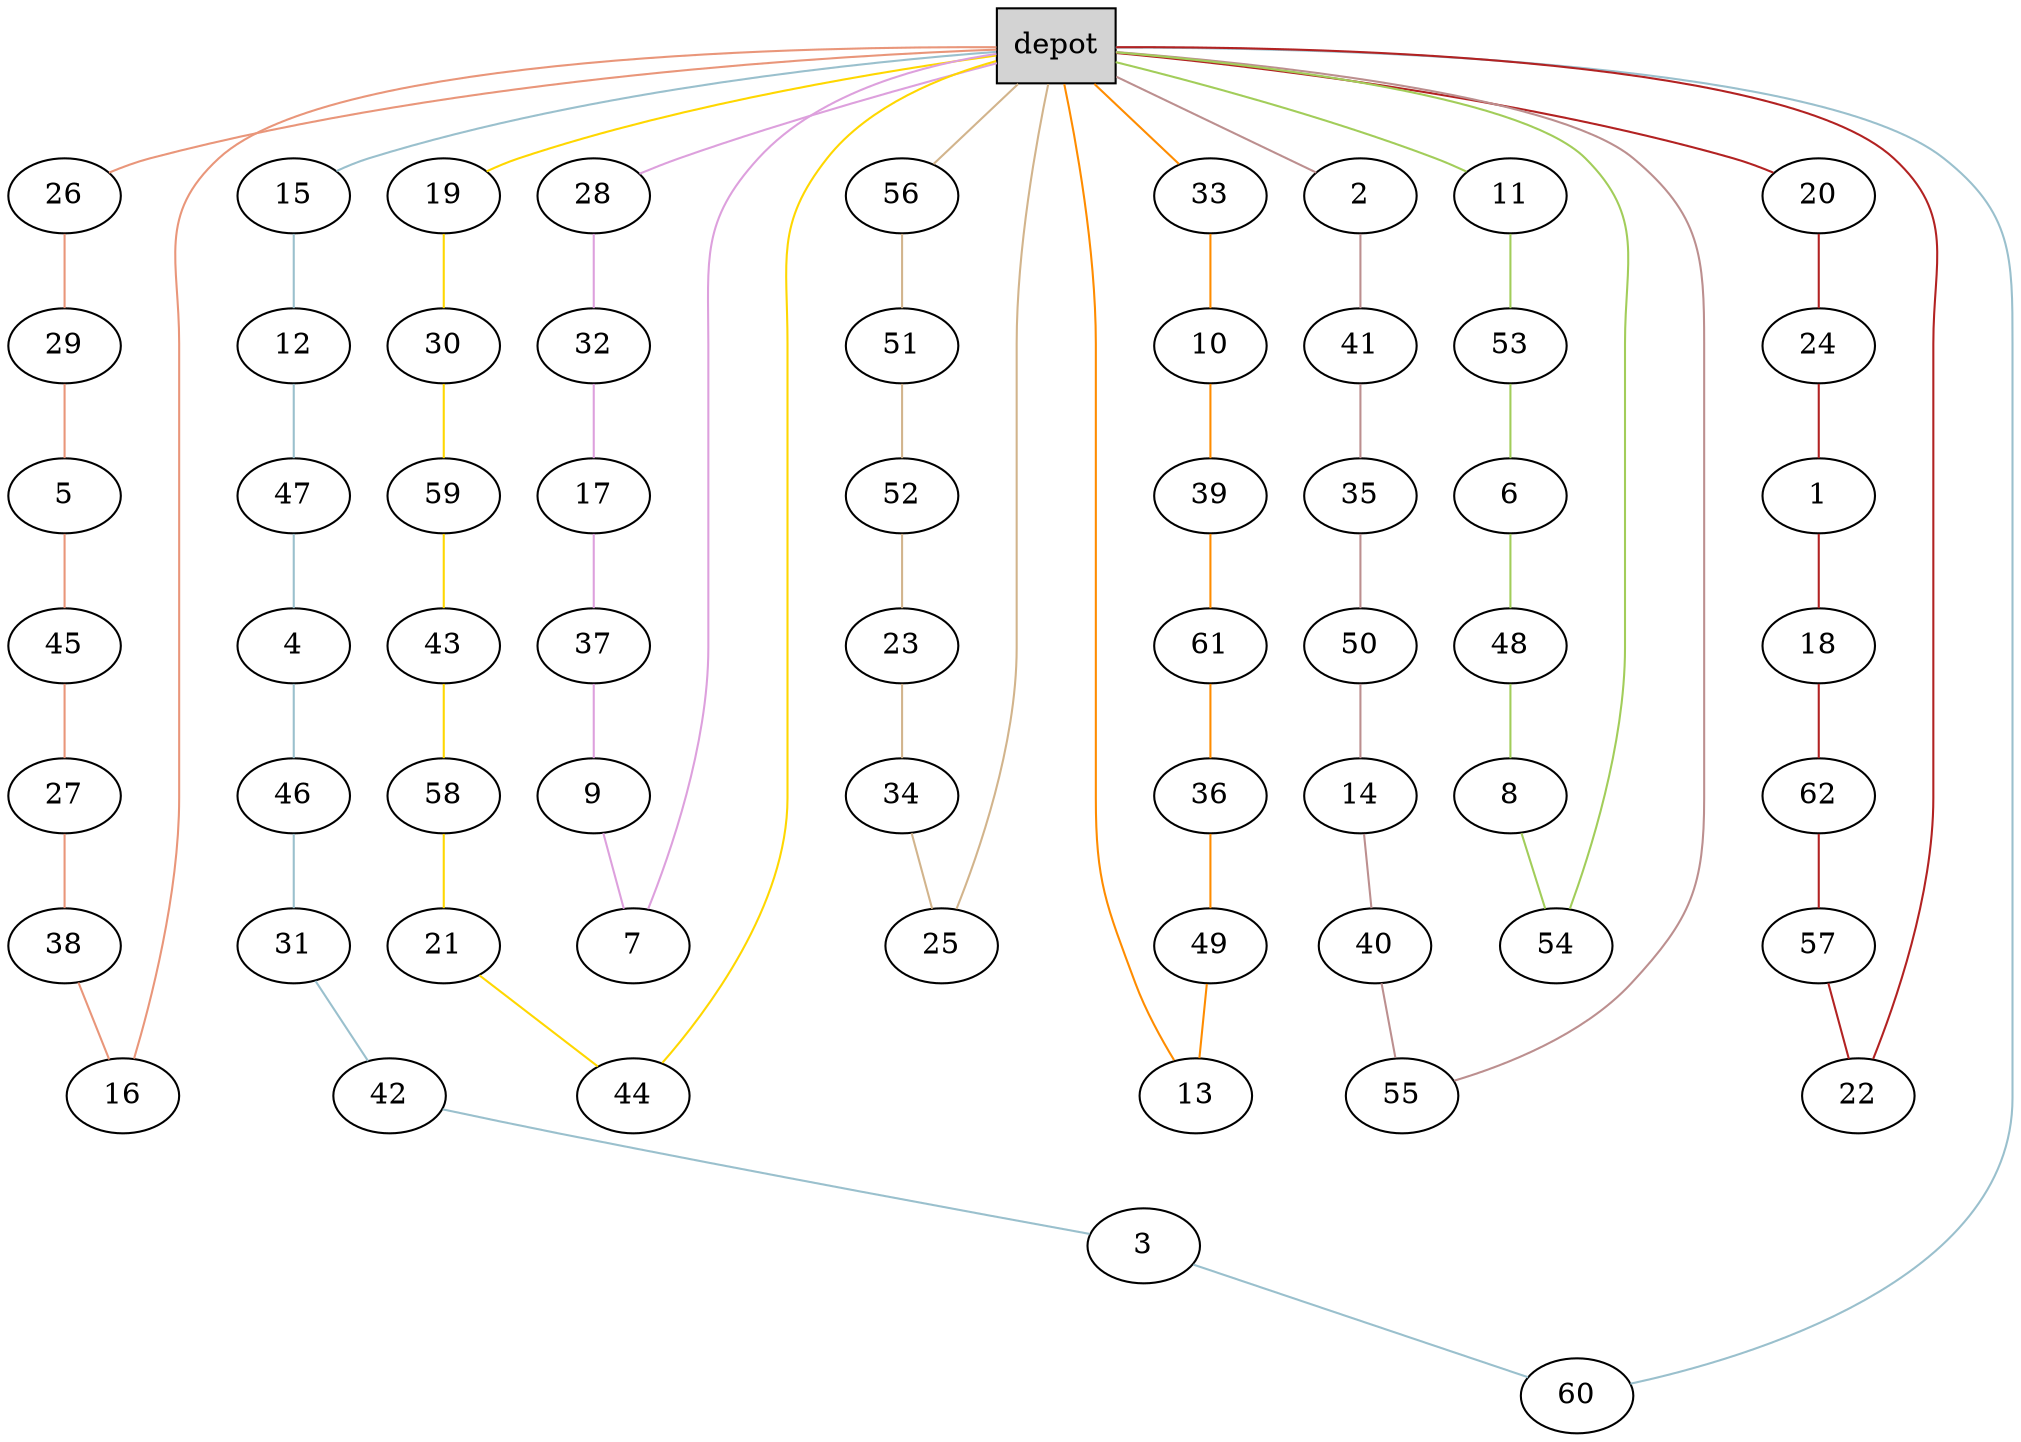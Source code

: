 graph G {
  0[shape = box, label = "depot", style = filled ];
  26[shape = ellipse];
  "0"--"26"[color = darksalmon];
  29[shape = ellipse];
  "26"--"29"[color = darksalmon];
  5[shape = ellipse];
  "29"--"5"[color = darksalmon];
  45[shape = ellipse];
  "5"--"45"[color = darksalmon];
  27[shape = ellipse];
  "45"--"27"[color = darksalmon];
  38[shape = ellipse];
  "27"--"38"[color = darksalmon];
  16[shape = ellipse];
  "38"--"16"[color = darksalmon];
  "16"--"0"[color = darksalmon];
  19[shape = ellipse];
  "0"--"19"[color = gold];
  30[shape = ellipse];
  "19"--"30"[color = gold];
  59[shape = ellipse];
  "30"--"59"[color = gold];
  43[shape = ellipse];
  "59"--"43"[color = gold];
  58[shape = ellipse];
  "43"--"58"[color = gold];
  21[shape = ellipse];
  "58"--"21"[color = gold];
  44[shape = ellipse];
  "21"--"44"[color = gold];
  "44"--"0"[color = gold];
  28[shape = ellipse];
  "0"--"28"[color = plum];
  32[shape = ellipse];
  "28"--"32"[color = plum];
  17[shape = ellipse];
  "32"--"17"[color = plum];
  37[shape = ellipse];
  "17"--"37"[color = plum];
  9[shape = ellipse];
  "37"--"9"[color = plum];
  7[shape = ellipse];
  "9"--"7"[color = plum];
  "7"--"0"[color = plum];
  56[shape = ellipse];
  "0"--"56"[color = tan];
  51[shape = ellipse];
  "56"--"51"[color = tan];
  52[shape = ellipse];
  "51"--"52"[color = tan];
  23[shape = ellipse];
  "52"--"23"[color = tan];
  34[shape = ellipse];
  "23"--"34"[color = tan];
  25[shape = ellipse];
  "34"--"25"[color = tan];
  "25"--"0"[color = tan];
  33[shape = ellipse];
  "0"--"33"[color = darkorange];
  10[shape = ellipse];
  "33"--"10"[color = darkorange];
  39[shape = ellipse];
  "10"--"39"[color = darkorange];
  61[shape = ellipse];
  "39"--"61"[color = darkorange];
  36[shape = ellipse];
  "61"--"36"[color = darkorange];
  49[shape = ellipse];
  "36"--"49"[color = darkorange];
  13[shape = ellipse];
  "49"--"13"[color = darkorange];
  "13"--"0"[color = darkorange];
  2[shape = ellipse];
  "0"--"2"[color = rosybrown];
  41[shape = ellipse];
  "2"--"41"[color = rosybrown];
  35[shape = ellipse];
  "41"--"35"[color = rosybrown];
  50[shape = ellipse];
  "35"--"50"[color = rosybrown];
  14[shape = ellipse];
  "50"--"14"[color = rosybrown];
  40[shape = ellipse];
  "14"--"40"[color = rosybrown];
  55[shape = ellipse];
  "40"--"55"[color = rosybrown];
  "55"--"0"[color = rosybrown];
  11[shape = ellipse];
  "0"--"11"[color = darkolivegreen3];
  53[shape = ellipse];
  "11"--"53"[color = darkolivegreen3];
  6[shape = ellipse];
  "53"--"6"[color = darkolivegreen3];
  48[shape = ellipse];
  "6"--"48"[color = darkolivegreen3];
  8[shape = ellipse];
  "48"--"8"[color = darkolivegreen3];
  54[shape = ellipse];
  "8"--"54"[color = darkolivegreen3];
  "54"--"0"[color = darkolivegreen3];
  15[shape = ellipse];
  "0"--"15"[color = lightblue3];
  12[shape = ellipse];
  "15"--"12"[color = lightblue3];
  47[shape = ellipse];
  "12"--"47"[color = lightblue3];
  4[shape = ellipse];
  "47"--"4"[color = lightblue3];
  46[shape = ellipse];
  "4"--"46"[color = lightblue3];
  31[shape = ellipse];
  "46"--"31"[color = lightblue3];
  42[shape = ellipse];
  "31"--"42"[color = lightblue3];
  3[shape = ellipse];
  "42"--"3"[color = lightblue3];
  60[shape = ellipse];
  "3"--"60"[color = lightblue3];
  "60"--"0"[color = lightblue3];
  20[shape = ellipse];
  "0"--"20"[color = firebrick];
  24[shape = ellipse];
  "20"--"24"[color = firebrick];
  1[shape = ellipse];
  "24"--"1"[color = firebrick];
  18[shape = ellipse];
  "1"--"18"[color = firebrick];
  62[shape = ellipse];
  "18"--"62"[color = firebrick];
  57[shape = ellipse];
  "62"--"57"[color = firebrick];
  22[shape = ellipse];
  "57"--"22"[color = firebrick];
  "22"--"0"[color = firebrick];
}
